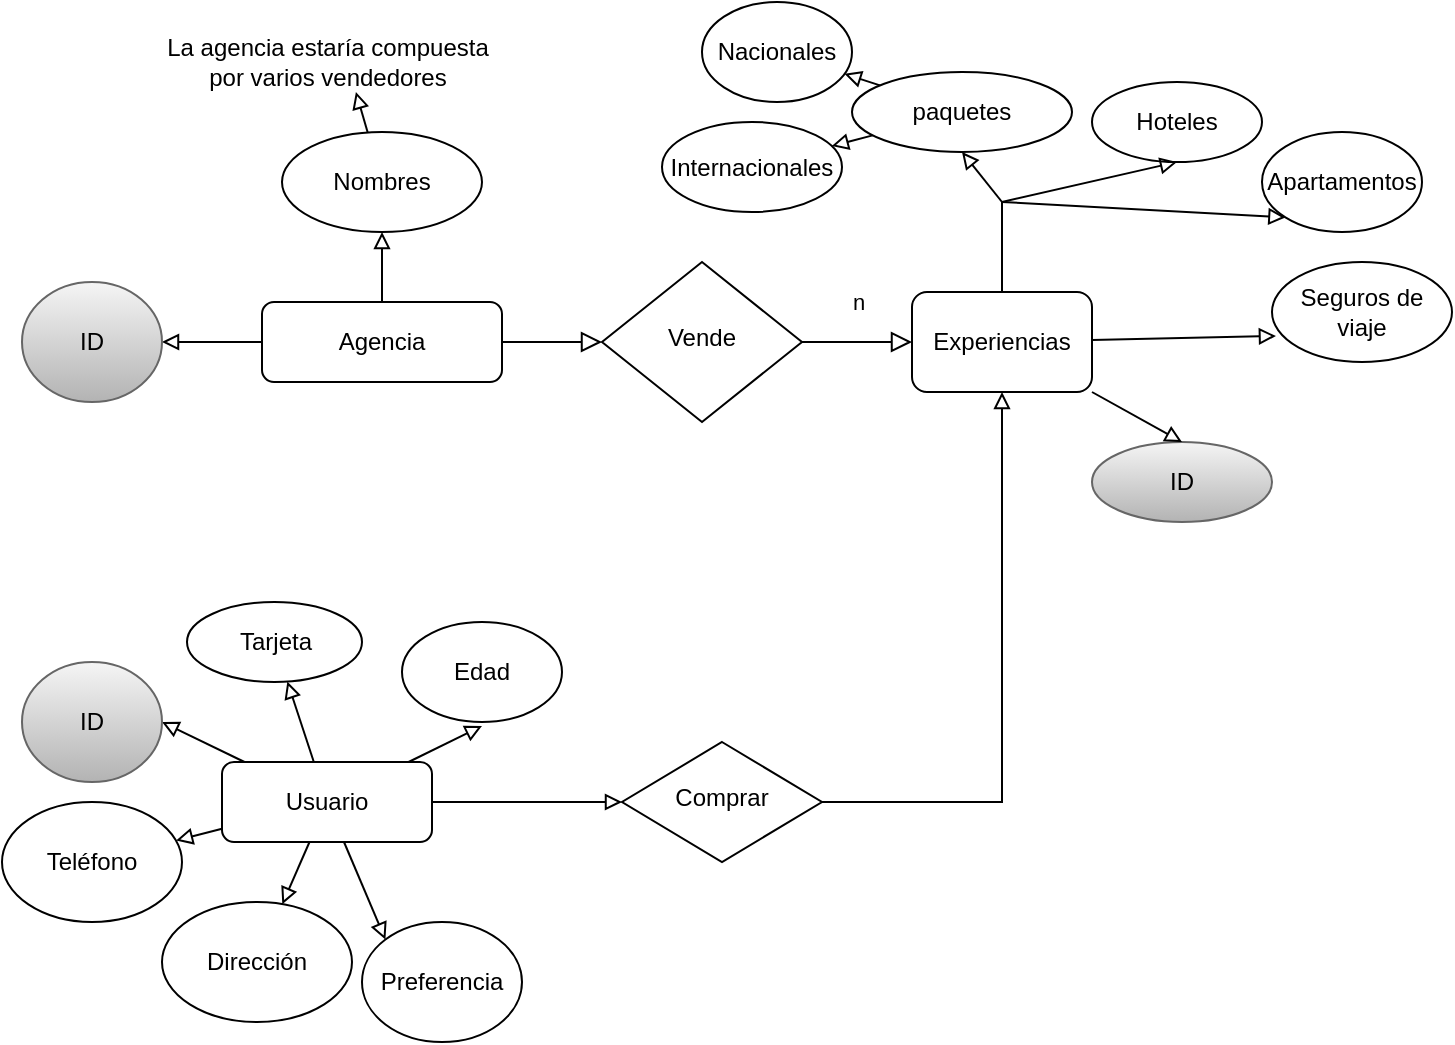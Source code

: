 <mxfile version="14.9.6" type="device"><diagram id="C5RBs43oDa-KdzZeNtuy" name="Page-1"><mxGraphModel dx="1021" dy="567" grid="1" gridSize="10" guides="1" tooltips="1" connect="1" arrows="1" fold="1" page="1" pageScale="1" pageWidth="827" pageHeight="1169" math="0" shadow="0"><root><mxCell id="WIyWlLk6GJQsqaUBKTNV-0"/><mxCell id="WIyWlLk6GJQsqaUBKTNV-1" parent="WIyWlLk6GJQsqaUBKTNV-0"/><mxCell id="WIyWlLk6GJQsqaUBKTNV-2" value="" style="rounded=0;html=1;jettySize=auto;orthogonalLoop=1;fontSize=11;endArrow=block;endFill=0;endSize=8;strokeWidth=1;shadow=0;labelBackgroundColor=none;edgeStyle=orthogonalEdgeStyle;" parent="WIyWlLk6GJQsqaUBKTNV-1" source="WIyWlLk6GJQsqaUBKTNV-3" target="WIyWlLk6GJQsqaUBKTNV-6" edge="1"><mxGeometry relative="1" as="geometry"/></mxCell><mxCell id="lx9FdeHg1_uC3MvLoQT--24" value="" style="edgeStyle=none;rounded=0;orthogonalLoop=1;jettySize=auto;html=1;endArrow=block;endFill=0;" edge="1" parent="WIyWlLk6GJQsqaUBKTNV-1" source="WIyWlLk6GJQsqaUBKTNV-3" target="lx9FdeHg1_uC3MvLoQT--23"><mxGeometry relative="1" as="geometry"/></mxCell><mxCell id="lx9FdeHg1_uC3MvLoQT--66" style="edgeStyle=none;rounded=0;orthogonalLoop=1;jettySize=auto;html=1;endArrow=block;endFill=0;" edge="1" parent="WIyWlLk6GJQsqaUBKTNV-1" source="WIyWlLk6GJQsqaUBKTNV-3" target="lx9FdeHg1_uC3MvLoQT--67"><mxGeometry relative="1" as="geometry"><mxPoint x="230" y="150" as="targetPoint"/></mxGeometry></mxCell><mxCell id="WIyWlLk6GJQsqaUBKTNV-3" value="Agencia" style="rounded=1;whiteSpace=wrap;html=1;fontSize=12;glass=0;strokeWidth=1;shadow=0;" parent="WIyWlLk6GJQsqaUBKTNV-1" vertex="1"><mxGeometry x="140" y="190" width="120" height="40" as="geometry"/></mxCell><mxCell id="WIyWlLk6GJQsqaUBKTNV-4" value="n" style="rounded=0;html=1;jettySize=auto;orthogonalLoop=1;fontSize=11;endArrow=block;endFill=0;endSize=8;strokeWidth=1;shadow=0;labelBackgroundColor=none;edgeStyle=orthogonalEdgeStyle;entryX=0;entryY=0.5;entryDx=0;entryDy=0;" parent="WIyWlLk6GJQsqaUBKTNV-1" source="WIyWlLk6GJQsqaUBKTNV-6" target="lx9FdeHg1_uC3MvLoQT--64" edge="1"><mxGeometry y="20" relative="1" as="geometry"><mxPoint as="offset"/><mxPoint x="460" y="210" as="targetPoint"/></mxGeometry></mxCell><mxCell id="WIyWlLk6GJQsqaUBKTNV-6" value="Vende" style="rhombus;whiteSpace=wrap;html=1;shadow=0;fontFamily=Helvetica;fontSize=12;align=center;strokeWidth=1;spacing=6;spacingTop=-4;" parent="WIyWlLk6GJQsqaUBKTNV-1" vertex="1"><mxGeometry x="310" y="170" width="100" height="80" as="geometry"/></mxCell><mxCell id="lx9FdeHg1_uC3MvLoQT--23" value="ID" style="ellipse;whiteSpace=wrap;html=1;gradientColor=#b3b3b3;fillColor=#f5f5f5;strokeColor=#666666;" vertex="1" parent="WIyWlLk6GJQsqaUBKTNV-1"><mxGeometry x="20" y="180" width="70" height="60" as="geometry"/></mxCell><mxCell id="lx9FdeHg1_uC3MvLoQT--25" value="ID" style="ellipse;whiteSpace=wrap;html=1;gradientColor=#b3b3b3;fillColor=#f5f5f5;strokeColor=#666666;" vertex="1" parent="WIyWlLk6GJQsqaUBKTNV-1"><mxGeometry x="555" y="260" width="90" height="40" as="geometry"/></mxCell><mxCell id="lx9FdeHg1_uC3MvLoQT--36" value="" style="edgeStyle=none;rounded=0;orthogonalLoop=1;jettySize=auto;html=1;endArrow=block;endFill=0;entryX=1;entryY=0.5;entryDx=0;entryDy=0;" edge="1" parent="WIyWlLk6GJQsqaUBKTNV-1" source="lx9FdeHg1_uC3MvLoQT--32" target="lx9FdeHg1_uC3MvLoQT--35"><mxGeometry relative="1" as="geometry"><mxPoint x="90" y="490" as="targetPoint"/></mxGeometry></mxCell><mxCell id="lx9FdeHg1_uC3MvLoQT--41" value="" style="edgeStyle=none;rounded=0;orthogonalLoop=1;jettySize=auto;html=1;endArrow=block;endFill=0;" edge="1" parent="WIyWlLk6GJQsqaUBKTNV-1" source="lx9FdeHg1_uC3MvLoQT--32" target="lx9FdeHg1_uC3MvLoQT--40"><mxGeometry relative="1" as="geometry"/></mxCell><mxCell id="lx9FdeHg1_uC3MvLoQT--45" value="" style="edgeStyle=none;rounded=0;orthogonalLoop=1;jettySize=auto;html=1;endArrow=block;endFill=0;" edge="1" parent="WIyWlLk6GJQsqaUBKTNV-1" source="lx9FdeHg1_uC3MvLoQT--32" target="lx9FdeHg1_uC3MvLoQT--44"><mxGeometry relative="1" as="geometry"/></mxCell><mxCell id="lx9FdeHg1_uC3MvLoQT--47" value="" style="edgeStyle=none;rounded=0;orthogonalLoop=1;jettySize=auto;html=1;endArrow=block;endFill=0;" edge="1" parent="WIyWlLk6GJQsqaUBKTNV-1" source="lx9FdeHg1_uC3MvLoQT--32" target="lx9FdeHg1_uC3MvLoQT--46"><mxGeometry relative="1" as="geometry"/></mxCell><mxCell id="lx9FdeHg1_uC3MvLoQT--52" style="edgeStyle=none;rounded=0;orthogonalLoop=1;jettySize=auto;html=1;entryX=0;entryY=0;entryDx=0;entryDy=0;endArrow=block;endFill=0;" edge="1" parent="WIyWlLk6GJQsqaUBKTNV-1" source="lx9FdeHg1_uC3MvLoQT--32" target="lx9FdeHg1_uC3MvLoQT--51"><mxGeometry relative="1" as="geometry"/></mxCell><mxCell id="lx9FdeHg1_uC3MvLoQT--86" value="" style="edgeStyle=none;rounded=0;orthogonalLoop=1;jettySize=auto;html=1;endArrow=block;endFill=0;" edge="1" parent="WIyWlLk6GJQsqaUBKTNV-1" source="lx9FdeHg1_uC3MvLoQT--32" target="lx9FdeHg1_uC3MvLoQT--85"><mxGeometry relative="1" as="geometry"/></mxCell><mxCell id="lx9FdeHg1_uC3MvLoQT--92" style="edgeStyle=none;rounded=0;orthogonalLoop=1;jettySize=auto;html=1;endArrow=block;endFill=0;" edge="1" parent="WIyWlLk6GJQsqaUBKTNV-1" source="lx9FdeHg1_uC3MvLoQT--32"><mxGeometry relative="1" as="geometry"><mxPoint x="250" y="402" as="targetPoint"/></mxGeometry></mxCell><mxCell id="lx9FdeHg1_uC3MvLoQT--32" value="Usuario&lt;br&gt;" style="rounded=1;whiteSpace=wrap;html=1;" vertex="1" parent="WIyWlLk6GJQsqaUBKTNV-1"><mxGeometry x="120" y="420" width="105" height="40" as="geometry"/></mxCell><mxCell id="lx9FdeHg1_uC3MvLoQT--35" value="ID" style="ellipse;whiteSpace=wrap;html=1;gradientColor=#b3b3b3;fillColor=#f5f5f5;strokeColor=#666666;" vertex="1" parent="WIyWlLk6GJQsqaUBKTNV-1"><mxGeometry x="20" y="370" width="70" height="60" as="geometry"/></mxCell><mxCell id="lx9FdeHg1_uC3MvLoQT--42" value="" style="edgeStyle=none;rounded=0;orthogonalLoop=1;jettySize=auto;html=1;endArrow=block;endFill=0;entryX=0.5;entryY=1;entryDx=0;entryDy=0;" edge="1" parent="WIyWlLk6GJQsqaUBKTNV-1" source="lx9FdeHg1_uC3MvLoQT--40" target="lx9FdeHg1_uC3MvLoQT--64"><mxGeometry relative="1" as="geometry"><mxPoint x="490" y="440" as="targetPoint"/><Array as="points"><mxPoint x="510" y="440"/></Array></mxGeometry></mxCell><mxCell id="lx9FdeHg1_uC3MvLoQT--40" value="Comprar" style="rhombus;whiteSpace=wrap;html=1;shadow=0;fontFamily=Helvetica;fontSize=12;align=center;strokeWidth=1;spacing=6;spacingTop=-4;" vertex="1" parent="WIyWlLk6GJQsqaUBKTNV-1"><mxGeometry x="320" y="410" width="100" height="60" as="geometry"/></mxCell><mxCell id="lx9FdeHg1_uC3MvLoQT--44" value="Teléfono" style="ellipse;whiteSpace=wrap;html=1;rounded=1;" vertex="1" parent="WIyWlLk6GJQsqaUBKTNV-1"><mxGeometry x="10" y="440" width="90" height="60" as="geometry"/></mxCell><mxCell id="lx9FdeHg1_uC3MvLoQT--46" value="Dirección" style="ellipse;whiteSpace=wrap;html=1;rounded=1;" vertex="1" parent="WIyWlLk6GJQsqaUBKTNV-1"><mxGeometry x="90" y="490" width="95" height="60" as="geometry"/></mxCell><mxCell id="lx9FdeHg1_uC3MvLoQT--51" value="Preferencia" style="ellipse;whiteSpace=wrap;html=1;" vertex="1" parent="WIyWlLk6GJQsqaUBKTNV-1"><mxGeometry x="190" y="500" width="80" height="60" as="geometry"/></mxCell><mxCell id="lx9FdeHg1_uC3MvLoQT--71" style="edgeStyle=none;rounded=0;orthogonalLoop=1;jettySize=auto;html=1;entryX=0.022;entryY=0.74;entryDx=0;entryDy=0;endArrow=block;endFill=0;entryPerimeter=0;" edge="1" parent="WIyWlLk6GJQsqaUBKTNV-1" source="lx9FdeHg1_uC3MvLoQT--64" target="lx9FdeHg1_uC3MvLoQT--68"><mxGeometry relative="1" as="geometry"/></mxCell><mxCell id="lx9FdeHg1_uC3MvLoQT--84" style="edgeStyle=none;rounded=0;orthogonalLoop=1;jettySize=auto;html=1;entryX=0.5;entryY=0;entryDx=0;entryDy=0;endArrow=block;endFill=0;" edge="1" parent="WIyWlLk6GJQsqaUBKTNV-1" source="lx9FdeHg1_uC3MvLoQT--64" target="lx9FdeHg1_uC3MvLoQT--25"><mxGeometry relative="1" as="geometry"/></mxCell><mxCell id="lx9FdeHg1_uC3MvLoQT--99" style="edgeStyle=none;rounded=0;orthogonalLoop=1;jettySize=auto;html=1;endArrow=none;endFill=0;verticalAlign=middle;" edge="1" parent="WIyWlLk6GJQsqaUBKTNV-1" source="lx9FdeHg1_uC3MvLoQT--64"><mxGeometry relative="1" as="geometry"><mxPoint x="510" y="140" as="targetPoint"/></mxGeometry></mxCell><mxCell id="lx9FdeHg1_uC3MvLoQT--64" value="Experiencias" style="rounded=1;whiteSpace=wrap;html=1;" vertex="1" parent="WIyWlLk6GJQsqaUBKTNV-1"><mxGeometry x="465" y="185" width="90" height="50" as="geometry"/></mxCell><mxCell id="lx9FdeHg1_uC3MvLoQT--106" style="edgeStyle=none;rounded=0;orthogonalLoop=1;jettySize=auto;html=1;entryX=0.585;entryY=1.25;entryDx=0;entryDy=0;entryPerimeter=0;endArrow=block;endFill=0;verticalAlign=middle;" edge="1" parent="WIyWlLk6GJQsqaUBKTNV-1" source="lx9FdeHg1_uC3MvLoQT--67" target="lx9FdeHg1_uC3MvLoQT--104"><mxGeometry relative="1" as="geometry"/></mxCell><mxCell id="lx9FdeHg1_uC3MvLoQT--67" value="Nombres" style="ellipse;whiteSpace=wrap;html=1;" vertex="1" parent="WIyWlLk6GJQsqaUBKTNV-1"><mxGeometry x="150" y="105" width="100" height="50" as="geometry"/></mxCell><mxCell id="lx9FdeHg1_uC3MvLoQT--68" value="Seguros de viaje" style="ellipse;whiteSpace=wrap;html=1;" vertex="1" parent="WIyWlLk6GJQsqaUBKTNV-1"><mxGeometry x="645" y="170" width="90" height="50" as="geometry"/></mxCell><mxCell id="lx9FdeHg1_uC3MvLoQT--78" value="" style="edgeStyle=none;rounded=0;orthogonalLoop=1;jettySize=auto;html=1;endArrow=block;endFill=0;" edge="1" parent="WIyWlLk6GJQsqaUBKTNV-1" source="lx9FdeHg1_uC3MvLoQT--80" target="lx9FdeHg1_uC3MvLoQT--81"><mxGeometry relative="1" as="geometry"/></mxCell><mxCell id="lx9FdeHg1_uC3MvLoQT--79" value="" style="edgeStyle=none;rounded=0;orthogonalLoop=1;jettySize=auto;html=1;endArrow=block;endFill=0;" edge="1" parent="WIyWlLk6GJQsqaUBKTNV-1" source="lx9FdeHg1_uC3MvLoQT--80" target="lx9FdeHg1_uC3MvLoQT--82"><mxGeometry relative="1" as="geometry"/></mxCell><mxCell id="lx9FdeHg1_uC3MvLoQT--80" value="paquetes" style="ellipse;whiteSpace=wrap;html=1;" vertex="1" parent="WIyWlLk6GJQsqaUBKTNV-1"><mxGeometry x="435" y="75" width="110" height="40" as="geometry"/></mxCell><mxCell id="lx9FdeHg1_uC3MvLoQT--81" value="Nacionales" style="ellipse;whiteSpace=wrap;html=1;" vertex="1" parent="WIyWlLk6GJQsqaUBKTNV-1"><mxGeometry x="360" y="40" width="75" height="50" as="geometry"/></mxCell><mxCell id="lx9FdeHg1_uC3MvLoQT--82" value="Internacionales" style="ellipse;whiteSpace=wrap;html=1;" vertex="1" parent="WIyWlLk6GJQsqaUBKTNV-1"><mxGeometry x="340" y="100" width="90" height="45" as="geometry"/></mxCell><mxCell id="lx9FdeHg1_uC3MvLoQT--85" value="Tarjeta" style="ellipse;whiteSpace=wrap;html=1;rounded=1;" vertex="1" parent="WIyWlLk6GJQsqaUBKTNV-1"><mxGeometry x="102.5" y="340" width="87.5" height="40" as="geometry"/></mxCell><mxCell id="lx9FdeHg1_uC3MvLoQT--91" value="Edad" style="ellipse;whiteSpace=wrap;html=1;" vertex="1" parent="WIyWlLk6GJQsqaUBKTNV-1"><mxGeometry x="210" y="350" width="80" height="50" as="geometry"/></mxCell><mxCell id="lx9FdeHg1_uC3MvLoQT--94" value="Hoteles" style="ellipse;whiteSpace=wrap;html=1;" vertex="1" parent="WIyWlLk6GJQsqaUBKTNV-1"><mxGeometry x="555" y="80" width="85" height="40" as="geometry"/></mxCell><mxCell id="lx9FdeHg1_uC3MvLoQT--95" value="Apartamentos" style="ellipse;whiteSpace=wrap;html=1;" vertex="1" parent="WIyWlLk6GJQsqaUBKTNV-1"><mxGeometry x="640" y="105" width="80" height="50" as="geometry"/></mxCell><mxCell id="lx9FdeHg1_uC3MvLoQT--100" value="" style="endArrow=block;html=1;verticalAlign=middle;entryX=0.5;entryY=1;entryDx=0;entryDy=0;endFill=0;" edge="1" parent="WIyWlLk6GJQsqaUBKTNV-1" target="lx9FdeHg1_uC3MvLoQT--80"><mxGeometry width="50" height="50" relative="1" as="geometry"><mxPoint x="510" y="140" as="sourcePoint"/><mxPoint x="440" y="180" as="targetPoint"/></mxGeometry></mxCell><mxCell id="lx9FdeHg1_uC3MvLoQT--101" value="" style="endArrow=block;html=1;verticalAlign=middle;entryX=0.5;entryY=1;entryDx=0;entryDy=0;endFill=0;" edge="1" parent="WIyWlLk6GJQsqaUBKTNV-1" target="lx9FdeHg1_uC3MvLoQT--94"><mxGeometry width="50" height="50" relative="1" as="geometry"><mxPoint x="510" y="140" as="sourcePoint"/><mxPoint x="440" y="180" as="targetPoint"/><Array as="points"/></mxGeometry></mxCell><mxCell id="lx9FdeHg1_uC3MvLoQT--102" value="" style="endArrow=block;html=1;verticalAlign=middle;entryX=0;entryY=1;entryDx=0;entryDy=0;endFill=0;" edge="1" parent="WIyWlLk6GJQsqaUBKTNV-1" target="lx9FdeHg1_uC3MvLoQT--95"><mxGeometry width="50" height="50" relative="1" as="geometry"><mxPoint x="510" y="140" as="sourcePoint"/><mxPoint x="440" y="180" as="targetPoint"/></mxGeometry></mxCell><mxCell id="lx9FdeHg1_uC3MvLoQT--104" value="La agencia estaría compuesta por varios vendedores" style="text;html=1;strokeColor=none;fillColor=none;align=center;verticalAlign=middle;whiteSpace=wrap;rounded=0;" vertex="1" parent="WIyWlLk6GJQsqaUBKTNV-1"><mxGeometry x="87.5" y="60" width="170" height="20" as="geometry"/></mxCell><mxCell id="lx9FdeHg1_uC3MvLoQT--105" style="edgeStyle=none;rounded=0;orthogonalLoop=1;jettySize=auto;html=1;exitX=0.25;exitY=1;exitDx=0;exitDy=0;endArrow=block;endFill=0;verticalAlign=middle;" edge="1" parent="WIyWlLk6GJQsqaUBKTNV-1" source="lx9FdeHg1_uC3MvLoQT--104" target="lx9FdeHg1_uC3MvLoQT--104"><mxGeometry relative="1" as="geometry"/></mxCell></root></mxGraphModel></diagram></mxfile>